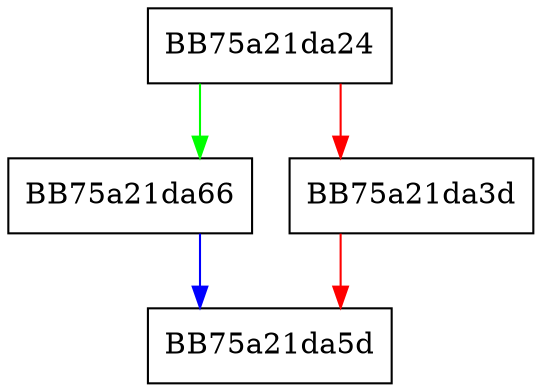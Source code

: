 digraph siga_cksig {
  node [shape="box"];
  graph [splines=ortho];
  BB75a21da24 -> BB75a21da66 [color="green"];
  BB75a21da24 -> BB75a21da3d [color="red"];
  BB75a21da3d -> BB75a21da5d [color="red"];
  BB75a21da66 -> BB75a21da5d [color="blue"];
}